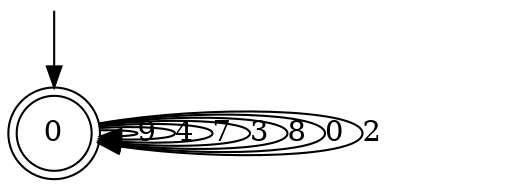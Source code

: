 digraph g {

	s0 [shape="doublecircle" label="0"];
	s0 -> s0 [label="9"];
	s0 -> s0 [label="4"];
	s0 -> s0 [label="7"];
	s0 -> s0 [label="3"];
	s0 -> s0 [label="8"];
	s0 -> s0 [label="0"];
	s0 -> s0 [label="2"];

__start0 [label="" shape="none" width="0" height="0"];
__start0 -> s0;

}
